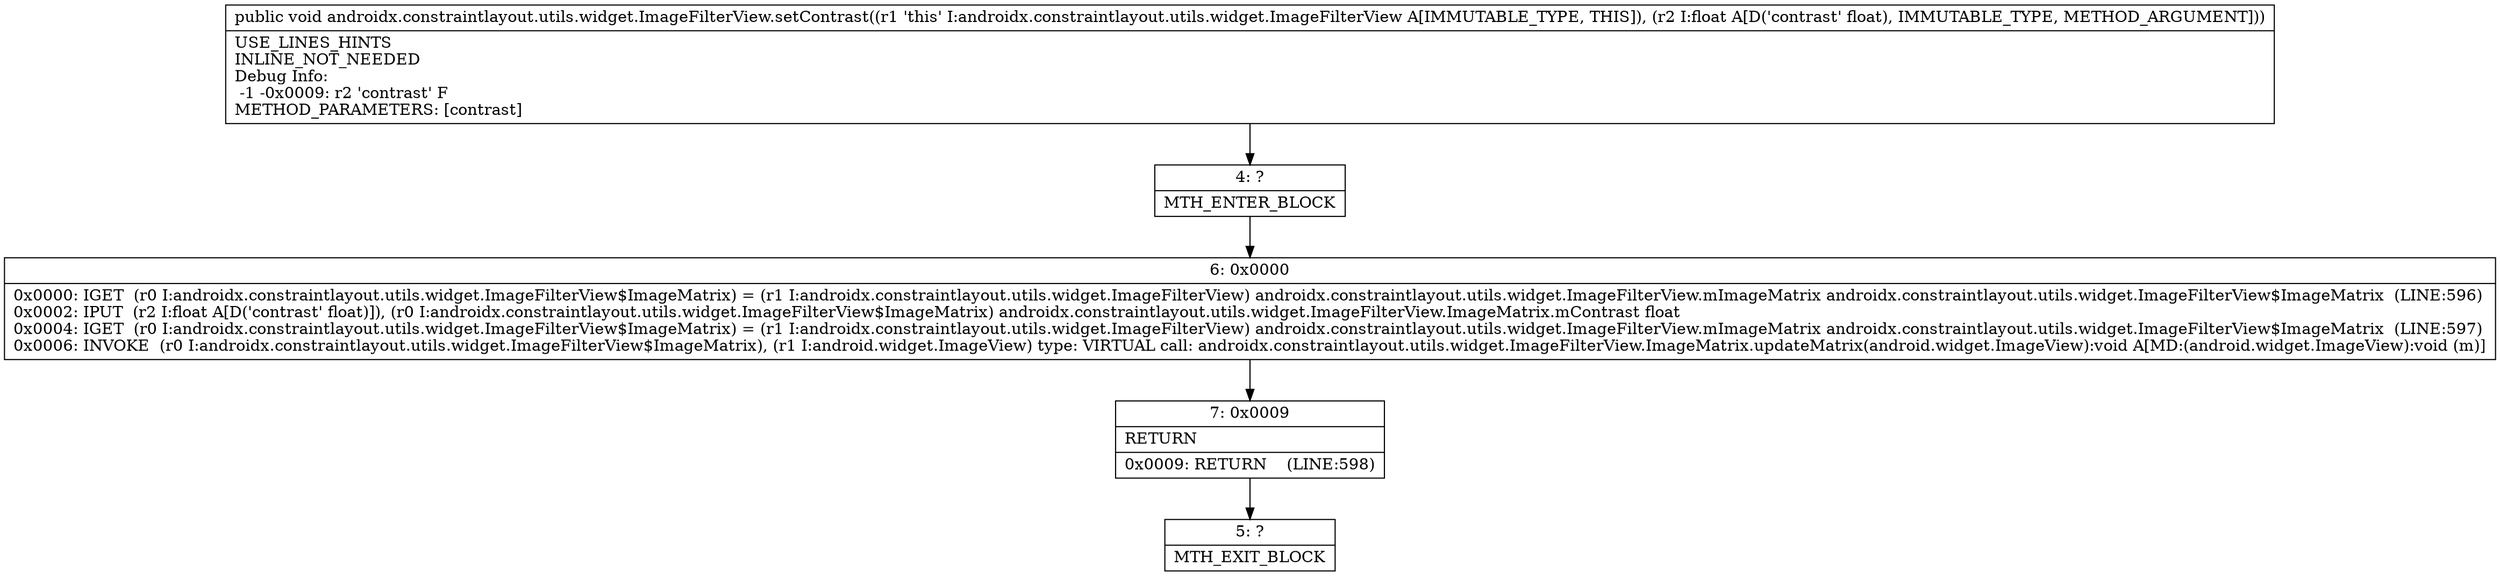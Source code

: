 digraph "CFG forandroidx.constraintlayout.utils.widget.ImageFilterView.setContrast(F)V" {
Node_4 [shape=record,label="{4\:\ ?|MTH_ENTER_BLOCK\l}"];
Node_6 [shape=record,label="{6\:\ 0x0000|0x0000: IGET  (r0 I:androidx.constraintlayout.utils.widget.ImageFilterView$ImageMatrix) = (r1 I:androidx.constraintlayout.utils.widget.ImageFilterView) androidx.constraintlayout.utils.widget.ImageFilterView.mImageMatrix androidx.constraintlayout.utils.widget.ImageFilterView$ImageMatrix  (LINE:596)\l0x0002: IPUT  (r2 I:float A[D('contrast' float)]), (r0 I:androidx.constraintlayout.utils.widget.ImageFilterView$ImageMatrix) androidx.constraintlayout.utils.widget.ImageFilterView.ImageMatrix.mContrast float \l0x0004: IGET  (r0 I:androidx.constraintlayout.utils.widget.ImageFilterView$ImageMatrix) = (r1 I:androidx.constraintlayout.utils.widget.ImageFilterView) androidx.constraintlayout.utils.widget.ImageFilterView.mImageMatrix androidx.constraintlayout.utils.widget.ImageFilterView$ImageMatrix  (LINE:597)\l0x0006: INVOKE  (r0 I:androidx.constraintlayout.utils.widget.ImageFilterView$ImageMatrix), (r1 I:android.widget.ImageView) type: VIRTUAL call: androidx.constraintlayout.utils.widget.ImageFilterView.ImageMatrix.updateMatrix(android.widget.ImageView):void A[MD:(android.widget.ImageView):void (m)]\l}"];
Node_7 [shape=record,label="{7\:\ 0x0009|RETURN\l|0x0009: RETURN    (LINE:598)\l}"];
Node_5 [shape=record,label="{5\:\ ?|MTH_EXIT_BLOCK\l}"];
MethodNode[shape=record,label="{public void androidx.constraintlayout.utils.widget.ImageFilterView.setContrast((r1 'this' I:androidx.constraintlayout.utils.widget.ImageFilterView A[IMMUTABLE_TYPE, THIS]), (r2 I:float A[D('contrast' float), IMMUTABLE_TYPE, METHOD_ARGUMENT]))  | USE_LINES_HINTS\lINLINE_NOT_NEEDED\lDebug Info:\l  \-1 \-0x0009: r2 'contrast' F\lMETHOD_PARAMETERS: [contrast]\l}"];
MethodNode -> Node_4;Node_4 -> Node_6;
Node_6 -> Node_7;
Node_7 -> Node_5;
}

